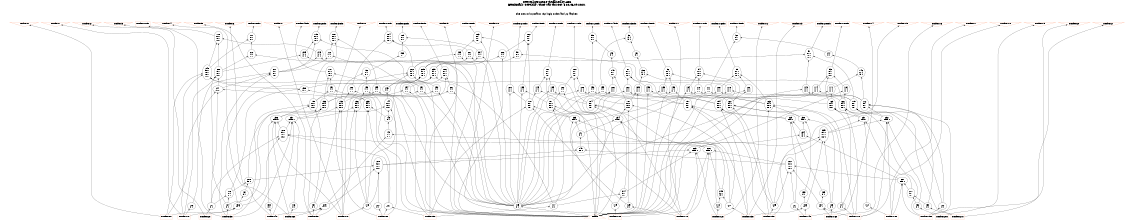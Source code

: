 # Network structure generated by ABC

digraph network {
size = "7.5,10";
center = true;
edge [dir = back];

{
  node [shape = plaintext];
  edge [style = invis];
  LevelTitle1 [label=""];
  LevelTitle2 [label=""];
  Level13 [label = ""];
  Level12 [label = ""];
  Level11 [label = ""];
  Level10 [label = ""];
  Level9 [label = ""];
  Level8 [label = ""];
  Level7 [label = ""];
  Level6 [label = ""];
  Level5 [label = ""];
  Level4 [label = ""];
  Level3 [label = ""];
  Level2 [label = ""];
  Level1 [label = ""];
  Level0 [label = ""];
  LevelTitle1 ->  LevelTitle2 ->  Level13 ->  Level12 ->  Level11 ->  Level10 ->  Level9 ->  Level8 ->  Level7 ->  Level6 ->  Level5 ->  Level4 ->  Level3 ->  Level2 ->  Level1 ->  Level0;
}

{
  rank = same;
  LevelTitle1;
  title1 [shape=plaintext,
          fontsize=20,
          fontname = "Times-Roman",
          label="Network structure visualized by ABC\nBenchmark \"s499.blif\". Time was Thu Oct  8 20:46:09 2020. "
         ];
}

{
  rank = same;
  LevelTitle2;
  title2 [shape=plaintext,
          fontsize=18,
          fontname = "Times-Roman",
          label="The network contains 152 logic nodes and 22 latches.\n"
         ];
}

{
  rank = same;
  Level13;
  Node2 [label = "number_0", shape = invtriangle, color = coral, fillcolor = coral];
  Node3 [label = "number_1", shape = invtriangle, color = coral, fillcolor = coral];
  Node4 [label = "number_2", shape = invtriangle, color = coral, fillcolor = coral];
  Node5 [label = "number_3", shape = invtriangle, color = coral, fillcolor = coral];
  Node6 [label = "number_4", shape = invtriangle, color = coral, fillcolor = coral];
  Node7 [label = "number_5", shape = invtriangle, color = coral, fillcolor = coral];
  Node8 [label = "number_6", shape = invtriangle, color = coral, fillcolor = coral];
  Node9 [label = "number_7", shape = invtriangle, color = coral, fillcolor = coral];
  Node10 [label = "number_8", shape = invtriangle, color = coral, fillcolor = coral];
  Node11 [label = "number_9", shape = invtriangle, color = coral, fillcolor = coral];
  Node12 [label = "number_10", shape = invtriangle, color = coral, fillcolor = coral];
  Node13 [label = "number_11", shape = invtriangle, color = coral, fillcolor = coral];
  Node14 [label = "number_12", shape = invtriangle, color = coral, fillcolor = coral];
  Node15 [label = "number_13", shape = invtriangle, color = coral, fillcolor = coral];
  Node16 [label = "number_14", shape = invtriangle, color = coral, fillcolor = coral];
  Node17 [label = "number_15", shape = invtriangle, color = coral, fillcolor = coral];
  Node18 [label = "number_16", shape = invtriangle, color = coral, fillcolor = coral];
  Node19 [label = "number_17", shape = invtriangle, color = coral, fillcolor = coral];
  Node20 [label = "number_18", shape = invtriangle, color = coral, fillcolor = coral];
  Node21 [label = "number_19", shape = invtriangle, color = coral, fillcolor = coral];
  Node22 [label = "number_20", shape = invtriangle, color = coral, fillcolor = coral];
  Node23 [label = "number_21", shape = invtriangle, color = coral, fillcolor = coral];
  Node25 [label = "number_21L_in", shape = box, color = coral, fillcolor = coral];
  Node28 [label = "number_20L_in", shape = box, color = coral, fillcolor = coral];
  Node31 [label = "number_19L_in", shape = box, color = coral, fillcolor = coral];
  Node34 [label = "number_18L_in", shape = box, color = coral, fillcolor = coral];
  Node37 [label = "number_17L_in", shape = box, color = coral, fillcolor = coral];
  Node40 [label = "number_16L_in", shape = box, color = coral, fillcolor = coral];
  Node43 [label = "number_15L_in", shape = box, color = coral, fillcolor = coral];
  Node46 [label = "number_14L_in", shape = box, color = coral, fillcolor = coral];
  Node49 [label = "number_13L_in", shape = box, color = coral, fillcolor = coral];
  Node52 [label = "number_12L_in", shape = box, color = coral, fillcolor = coral];
  Node55 [label = "number_11L_in", shape = box, color = coral, fillcolor = coral];
  Node58 [label = "number_10L_in", shape = box, color = coral, fillcolor = coral];
  Node61 [label = "number_9L_in", shape = box, color = coral, fillcolor = coral];
  Node64 [label = "number_8L_in", shape = box, color = coral, fillcolor = coral];
  Node67 [label = "number_7L_in", shape = box, color = coral, fillcolor = coral];
  Node70 [label = "number_6L_in", shape = box, color = coral, fillcolor = coral];
  Node73 [label = "number_5L_in", shape = box, color = coral, fillcolor = coral];
  Node76 [label = "number_4L_in", shape = box, color = coral, fillcolor = coral];
  Node79 [label = "number_3L_in", shape = box, color = coral, fillcolor = coral];
  Node82 [label = "number_2L_in", shape = box, color = coral, fillcolor = coral];
  Node85 [label = "number_1L_in", shape = box, color = coral, fillcolor = coral];
  Node88 [label = "number_0L_in", shape = box, color = coral, fillcolor = coral];
}

{
  rank = same;
  Level12;
  Node92 [label = "92\n0- 1\n-0 1", shape = ellipse];
  Node98 [label = "98\n0- 1\n-0 1", shape = ellipse];
  Node99 [label = "99\n0- 1\n-0 1", shape = ellipse];
  Node102 [label = "102\n0-- 1\n-0- 1\n--0 1", shape = ellipse];
  Node103 [label = "103\n0-- 1\n-0- 1\n--0 1", shape = ellipse];
  Node104 [label = "104\n0-- 1\n-0- 1\n--0 1", shape = ellipse];
  Node105 [label = "105\n0- 1\n-0 1", shape = ellipse];
  Node108 [label = "108\n0-- 1\n-0- 1\n--0 1", shape = ellipse];
  Node109 [label = "109\n0-- 1\n-0- 1\n--0 1", shape = ellipse];
  Node110 [label = "110\n0-- 1\n-0- 1\n--0 1", shape = ellipse];
  Node111 [label = "111\n0- 1\n-0 1", shape = ellipse];
}

{
  rank = same;
  Level11;
  Node90 [label = "90\n0- 1\n-0 1", shape = ellipse];
  Node91 [label = "91\n0-- 1\n-0- 1\n--0 1", shape = ellipse];
  Node147 [label = "147\n0 1", shape = ellipse];
  Node149 [label = "149\n0 1", shape = ellipse];
  Node151 [label = "151\n0 1", shape = ellipse];
  Node153 [label = "153\n0 1", shape = ellipse];
  Node203 [label = "203\n1- 1\n-1 1", shape = ellipse];
  Node204 [label = "204\n1- 1\n-1 1", shape = ellipse];
  Node206 [label = "206\n1- 1\n-1 1", shape = ellipse];
  Node207 [label = "207\n1- 1\n-1 1", shape = ellipse];
  Node209 [label = "209\n1- 1\n-1 1", shape = ellipse];
  Node210 [label = "210\n1- 1\n-1 1", shape = ellipse];
  Node212 [label = "212\n1- 1\n-1 1", shape = ellipse];
  Node213 [label = "213\n1- 1\n-1 1", shape = ellipse];
}

{
  rank = same;
  Level10;
  Node93 [label = "93\n0-- 1\n-0- 1\n--0 1", shape = ellipse];
  Node94 [label = "94\n0-- 1\n-0- 1\n--0 1", shape = ellipse];
  Node95 [label = "95\n0-- 1\n-0- 1\n--0 1", shape = ellipse];
  Node96 [label = "96\n0-- 1\n-0- 1\n--0 1", shape = ellipse];
  Node97 [label = "97\n0-- 1\n-0- 1\n--0 1", shape = ellipse];
  Node100 [label = "100\n0-- 1\n-0- 1\n--0 1", shape = ellipse];
  Node101 [label = "101\n0-- 1\n-0- 1\n--0 1", shape = ellipse];
  Node106 [label = "106\n0-- 1\n-0- 1\n--0 1", shape = ellipse];
  Node107 [label = "107\n0-- 1\n-0- 1\n--0 1", shape = ellipse];
  Node146 [label = "146\n0- 1\n-0 1", shape = ellipse];
  Node148 [label = "148\n0- 1\n-0 1", shape = ellipse];
  Node150 [label = "150\n0- 1\n-0 1", shape = ellipse];
  Node152 [label = "152\n0- 1\n-0 1", shape = ellipse];
  Node202 [label = "202\n0-- 1\n-0- 1\n--0 1", shape = ellipse];
  Node205 [label = "205\n0-- 1\n-0- 1\n--0 1", shape = ellipse];
  Node208 [label = "208\n0-- 1\n-0- 1\n--0 1", shape = ellipse];
  Node211 [label = "211\n0-- 1\n-0- 1\n--0 1", shape = ellipse];
  Node239 [label = "239\n0-- 1\n-0- 1\n--0 1", shape = ellipse];
  Node240 [label = "240\n0--- 1\n-0-- 1\n--0- 1\n---0 1", shape = ellipse];
}

{
  rank = same;
  Level9;
  Node145 [label = "145\n0 1", shape = ellipse];
  Node155 [label = "155\n1- 1\n-1 1", shape = ellipse];
  Node156 [label = "156\n1- 1\n-1 1", shape = ellipse];
  Node158 [label = "158\n1- 1\n-1 1", shape = ellipse];
  Node159 [label = "159\n1- 1\n-1 1", shape = ellipse];
  Node161 [label = "161\n1- 1\n-1 1", shape = ellipse];
  Node162 [label = "162\n1- 1\n-1 1", shape = ellipse];
  Node164 [label = "164\n1- 1\n-1 1", shape = ellipse];
  Node165 [label = "165\n1- 1\n-1 1", shape = ellipse];
  Node167 [label = "167\n1- 1\n-1 1", shape = ellipse];
  Node168 [label = "168\n1- 1\n-1 1", shape = ellipse];
  Node170 [label = "170\n1- 1\n-1 1", shape = ellipse];
  Node171 [label = "171\n1- 1\n-1 1", shape = ellipse];
  Node173 [label = "173\n1- 1\n-1 1", shape = ellipse];
  Node174 [label = "174\n1- 1\n-1 1", shape = ellipse];
  Node176 [label = "176\n1- 1\n-1 1", shape = ellipse];
  Node177 [label = "177\n1- 1\n-1 1", shape = ellipse];
  Node179 [label = "179\n1- 1\n-1 1", shape = ellipse];
  Node180 [label = "180\n1- 1\n-1 1", shape = ellipse];
  Node182 [label = "182\n1- 1\n-1 1", shape = ellipse];
  Node183 [label = "183\n1- 1\n-1 1", shape = ellipse];
  Node185 [label = "185\n1- 1\n-1 1", shape = ellipse];
  Node186 [label = "186\n1- 1\n-1 1", shape = ellipse];
  Node188 [label = "188\n1- 1\n-1 1", shape = ellipse];
  Node189 [label = "189\n1- 1\n-1 1", shape = ellipse];
  Node191 [label = "191\n1- 1\n-1 1", shape = ellipse];
  Node192 [label = "192\n1- 1\n-1 1", shape = ellipse];
  Node194 [label = "194\n1- 1\n-1 1", shape = ellipse];
  Node195 [label = "195\n1- 1\n-1 1", shape = ellipse];
  Node197 [label = "197\n1- 1\n-1 1", shape = ellipse];
  Node198 [label = "198\n1- 1\n-1 1", shape = ellipse];
  Node200 [label = "200\n1- 1\n-1 1", shape = ellipse];
  Node201 [label = "201\n1- 1\n-1 1", shape = ellipse];
  Node238 [label = "238\n00 1", shape = ellipse];
  Node241 [label = "241\n000 1", shape = ellipse];
}

{
  rank = same;
  Level8;
  Node144 [label = "144\n0-- 1\n-0- 1\n--0 1", shape = ellipse];
  Node154 [label = "154\n0-- 1\n-0- 1\n--0 1", shape = ellipse];
  Node157 [label = "157\n0-- 1\n-0- 1\n--0 1", shape = ellipse];
  Node160 [label = "160\n0-- 1\n-0- 1\n--0 1", shape = ellipse];
  Node163 [label = "163\n0-- 1\n-0- 1\n--0 1", shape = ellipse];
  Node166 [label = "166\n0-- 1\n-0- 1\n--0 1", shape = ellipse];
  Node169 [label = "169\n0-- 1\n-0- 1\n--0 1", shape = ellipse];
  Node172 [label = "172\n0-- 1\n-0- 1\n--0 1", shape = ellipse];
  Node175 [label = "175\n0-- 1\n-0- 1\n--0 1", shape = ellipse];
  Node178 [label = "178\n0-- 1\n-0- 1\n--0 1", shape = ellipse];
  Node181 [label = "181\n0-- 1\n-0- 1\n--0 1", shape = ellipse];
  Node184 [label = "184\n0-- 1\n-0- 1\n--0 1", shape = ellipse];
  Node187 [label = "187\n0-- 1\n-0- 1\n--0 1", shape = ellipse];
  Node190 [label = "190\n0-- 1\n-0- 1\n--0 1", shape = ellipse];
  Node193 [label = "193\n0-- 1\n-0- 1\n--0 1", shape = ellipse];
  Node196 [label = "196\n0-- 1\n-0- 1\n--0 1", shape = ellipse];
  Node199 [label = "199\n0-- 1\n-0- 1\n--0 1", shape = ellipse];
  Node235 [label = "235\n0-- 1\n-0- 1\n--0 1", shape = ellipse];
}

{
  rank = same;
  Level7;
  Node143 [label = "143\n0 1", shape = ellipse];
  Node229 [label = "229\n000 1", shape = ellipse];
  Node230 [label = "230\n000 1", shape = ellipse];
  Node231 [label = "231\n000 1", shape = ellipse];
  Node232 [label = "232\n0000 1", shape = ellipse];
  Node233 [label = "233\n000 1", shape = ellipse];
  Node234 [label = "234\n000 1", shape = ellipse];
  Node236 [label = "236\n0000 1", shape = ellipse];
  Node237 [label = "237\n0000 1", shape = ellipse];
}

{
  rank = same;
  Level6;
  Node141 [label = "141\n0 1", shape = ellipse];
  Node142 [label = "142\n0- 1\n-0 1", shape = ellipse];
  Node224 [label = "224\n0- 1\n-0 1", shape = ellipse];
  Node225 [label = "225\n0--- 1\n-0-- 1\n--0- 1\n---0 1", shape = ellipse];
  Node228 [label = "228\n0--- 1\n-0-- 1\n--0- 1\n---0 1", shape = ellipse];
}

{
  rank = same;
  Level5;
  Node140 [label = "140\n00 1", shape = ellipse];
  Node223 [label = "223\n0000 1", shape = ellipse];
  Node226 [label = "226\n0000 1", shape = ellipse];
}

{
  rank = same;
  Level4;
  Node220 [label = "220\n0--- 1\n-0-- 1\n--0- 1\n---0 1", shape = ellipse];
  Node222 [label = "222\n0--- 1\n-0-- 1\n--0- 1\n---0 1", shape = ellipse];
}

{
  rank = same;
  Level3;
  Node218 [label = "218\n00 1", shape = ellipse];
  Node221 [label = "221\n000 1", shape = ellipse];
}

{
  rank = same;
  Level2;
  Node135 [label = "135\n0 1", shape = ellipse];
  Node137 [label = "137\n0 1", shape = ellipse];
  Node139 [label = "139\n0 1", shape = ellipse];
  Node214 [label = "214\n0- 1\n-0 1", shape = ellipse];
  Node215 [label = "215\n0- 1\n-0 1", shape = ellipse];
  Node216 [label = "216\n0- 1\n-0 1", shape = ellipse];
  Node217 [label = "217\n0- 1\n-0 1", shape = ellipse];
}

{
  rank = same;
  Level1;
  Node112 [label = "112\n0 1", shape = ellipse];
  Node113 [label = "113\n0 1", shape = ellipse];
  Node114 [label = "114\n0 1", shape = ellipse];
  Node115 [label = "115\n0 1", shape = ellipse];
  Node116 [label = "116\n0 1", shape = ellipse];
  Node117 [label = "117\n0 1", shape = ellipse];
  Node118 [label = "118\n0 1", shape = ellipse];
  Node119 [label = "119\n0 1", shape = ellipse];
  Node120 [label = "120\n0 1", shape = ellipse];
  Node121 [label = "121\n0 1", shape = ellipse];
  Node122 [label = "122\n0 1", shape = ellipse];
  Node123 [label = "123\n0 1", shape = ellipse];
  Node124 [label = "124\n0 1", shape = ellipse];
  Node125 [label = "125\n0 1", shape = ellipse];
  Node126 [label = "126\n0 1", shape = ellipse];
  Node127 [label = "127\n0 1", shape = ellipse];
  Node128 [label = "128\n0 1", shape = ellipse];
  Node129 [label = "129\n0 1", shape = ellipse];
  Node130 [label = "130\n0 1", shape = ellipse];
  Node131 [label = "131\n0 1", shape = ellipse];
  Node132 [label = "132\n0 1", shape = ellipse];
  Node133 [label = "133\n0 1", shape = ellipse];
  Node134 [label = "134\n00 1", shape = ellipse];
  Node136 [label = "136\n00 1", shape = ellipse];
  Node138 [label = "138\n00 1", shape = ellipse];
  Node219 [label = "219\n000 1", shape = ellipse];
  Node227 [label = "227\n00 1", shape = ellipse];
}

{
  rank = same;
  Level0;
  Node1 [label = "Enable", shape = triangle, color = coral, fillcolor = coral];
  Node26 [label = "number_21L", shape = box, color = coral, fillcolor = coral];
  Node29 [label = "number_20L", shape = box, color = coral, fillcolor = coral];
  Node32 [label = "number_19L", shape = box, color = coral, fillcolor = coral];
  Node35 [label = "number_18L", shape = box, color = coral, fillcolor = coral];
  Node38 [label = "number_17L", shape = box, color = coral, fillcolor = coral];
  Node41 [label = "number_16L", shape = box, color = coral, fillcolor = coral];
  Node44 [label = "number_15L", shape = box, color = coral, fillcolor = coral];
  Node47 [label = "number_14L", shape = box, color = coral, fillcolor = coral];
  Node50 [label = "number_13L", shape = box, color = coral, fillcolor = coral];
  Node53 [label = "number_12L", shape = box, color = coral, fillcolor = coral];
  Node56 [label = "number_11L", shape = box, color = coral, fillcolor = coral];
  Node59 [label = "number_10L", shape = box, color = coral, fillcolor = coral];
  Node62 [label = "number_9L", shape = box, color = coral, fillcolor = coral];
  Node65 [label = "number_8L", shape = box, color = coral, fillcolor = coral];
  Node68 [label = "number_7L", shape = box, color = coral, fillcolor = coral];
  Node71 [label = "number_6L", shape = box, color = coral, fillcolor = coral];
  Node74 [label = "number_5L", shape = box, color = coral, fillcolor = coral];
  Node77 [label = "number_4L", shape = box, color = coral, fillcolor = coral];
  Node80 [label = "number_3L", shape = box, color = coral, fillcolor = coral];
  Node83 [label = "number_2L", shape = box, color = coral, fillcolor = coral];
  Node86 [label = "number_1L", shape = box, color = coral, fillcolor = coral];
  Node89 [label = "number_0L", shape = box, color = coral, fillcolor = coral];
}

title1 -> title2 [style = invis];
title2 -> Node2 [style = invis];
title2 -> Node3 [style = invis];
title2 -> Node4 [style = invis];
title2 -> Node5 [style = invis];
title2 -> Node6 [style = invis];
title2 -> Node7 [style = invis];
title2 -> Node8 [style = invis];
title2 -> Node9 [style = invis];
title2 -> Node10 [style = invis];
title2 -> Node11 [style = invis];
title2 -> Node12 [style = invis];
title2 -> Node13 [style = invis];
title2 -> Node14 [style = invis];
title2 -> Node15 [style = invis];
title2 -> Node16 [style = invis];
title2 -> Node17 [style = invis];
title2 -> Node18 [style = invis];
title2 -> Node19 [style = invis];
title2 -> Node20 [style = invis];
title2 -> Node21 [style = invis];
title2 -> Node22 [style = invis];
title2 -> Node23 [style = invis];
title2 -> Node25 [style = invis];
title2 -> Node28 [style = invis];
title2 -> Node31 [style = invis];
title2 -> Node34 [style = invis];
title2 -> Node37 [style = invis];
title2 -> Node40 [style = invis];
title2 -> Node43 [style = invis];
title2 -> Node46 [style = invis];
title2 -> Node49 [style = invis];
title2 -> Node52 [style = invis];
title2 -> Node55 [style = invis];
title2 -> Node58 [style = invis];
title2 -> Node61 [style = invis];
title2 -> Node64 [style = invis];
title2 -> Node67 [style = invis];
title2 -> Node70 [style = invis];
title2 -> Node73 [style = invis];
title2 -> Node76 [style = invis];
title2 -> Node79 [style = invis];
title2 -> Node82 [style = invis];
title2 -> Node85 [style = invis];
title2 -> Node88 [style = invis];
Node2 -> Node3 [style = invis];
Node3 -> Node4 [style = invis];
Node4 -> Node5 [style = invis];
Node5 -> Node6 [style = invis];
Node6 -> Node7 [style = invis];
Node7 -> Node8 [style = invis];
Node8 -> Node9 [style = invis];
Node9 -> Node10 [style = invis];
Node10 -> Node11 [style = invis];
Node11 -> Node12 [style = invis];
Node12 -> Node13 [style = invis];
Node13 -> Node14 [style = invis];
Node14 -> Node15 [style = invis];
Node15 -> Node16 [style = invis];
Node16 -> Node17 [style = invis];
Node17 -> Node18 [style = invis];
Node18 -> Node19 [style = invis];
Node19 -> Node20 [style = invis];
Node20 -> Node21 [style = invis];
Node21 -> Node22 [style = invis];
Node22 -> Node23 [style = invis];
Node2 -> Node89 [style = solid];
Node3 -> Node86 [style = solid];
Node4 -> Node83 [style = solid];
Node5 -> Node80 [style = solid];
Node6 -> Node77 [style = solid];
Node7 -> Node74 [style = solid];
Node8 -> Node71 [style = solid];
Node9 -> Node68 [style = solid];
Node10 -> Node65 [style = solid];
Node11 -> Node62 [style = solid];
Node12 -> Node59 [style = solid];
Node13 -> Node56 [style = solid];
Node14 -> Node53 [style = solid];
Node15 -> Node50 [style = solid];
Node16 -> Node47 [style = solid];
Node17 -> Node44 [style = solid];
Node18 -> Node41 [style = solid];
Node19 -> Node38 [style = solid];
Node20 -> Node35 [style = solid];
Node21 -> Node32 [style = solid];
Node22 -> Node29 [style = solid];
Node23 -> Node26 [style = solid];
Node25 -> Node90 [style = solid];
Node28 -> Node91 [style = solid];
Node31 -> Node92 [style = solid];
Node34 -> Node93 [style = solid];
Node37 -> Node94 [style = solid];
Node40 -> Node95 [style = solid];
Node43 -> Node96 [style = solid];
Node46 -> Node97 [style = solid];
Node49 -> Node98 [style = solid];
Node52 -> Node99 [style = solid];
Node55 -> Node100 [style = solid];
Node58 -> Node101 [style = solid];
Node61 -> Node102 [style = solid];
Node64 -> Node103 [style = solid];
Node67 -> Node104 [style = solid];
Node70 -> Node105 [style = solid];
Node73 -> Node106 [style = solid];
Node76 -> Node107 [style = solid];
Node79 -> Node108 [style = solid];
Node82 -> Node109 [style = solid];
Node85 -> Node110 [style = solid];
Node88 -> Node111 [style = solid];
Node90 -> Node176 [style = solid];
Node90 -> Node239 [style = solid];
Node91 -> Node173 [style = solid];
Node91 -> Node175 [style = solid];
Node91 -> Node239 [style = solid];
Node92 -> Node177 [style = solid];
Node92 -> Node147 [style = solid];
Node93 -> Node167 [style = solid];
Node93 -> Node174 [style = solid];
Node93 -> Node169 [style = solid];
Node94 -> Node164 [style = solid];
Node94 -> Node170 [style = solid];
Node94 -> Node166 [style = solid];
Node95 -> Node161 [style = solid];
Node95 -> Node168 [style = solid];
Node95 -> Node163 [style = solid];
Node96 -> Node165 [style = solid];
Node96 -> Node158 [style = solid];
Node96 -> Node160 [style = solid];
Node97 -> Node162 [style = solid];
Node97 -> Node155 [style = solid];
Node97 -> Node157 [style = solid];
Node98 -> Node159 [style = solid];
Node98 -> Node151 [style = solid];
Node99 -> Node156 [style = solid];
Node99 -> Node149 [style = solid];
Node100 -> Node188 [style = solid];
Node100 -> Node182 [style = solid];
Node100 -> Node184 [style = solid];
Node101 -> Node179 [style = solid];
Node101 -> Node185 [style = solid];
Node101 -> Node181 [style = solid];
Node102 -> Node183 [style = solid];
Node102 -> Node206 [style = solid];
Node102 -> Node178 [style = solid];
Node103 -> Node180 [style = solid];
Node103 -> Node203 [style = solid];
Node103 -> Node205 [style = solid];
Node104 -> Node207 [style = solid];
Node104 -> Node200 [style = solid];
Node104 -> Node202 [style = solid];
Node105 -> Node204 [style = solid];
Node105 -> Node153 [style = solid];
Node106 -> Node194 [style = solid];
Node106 -> Node201 [style = solid];
Node106 -> Node196 [style = solid];
Node107 -> Node191 [style = solid];
Node107 -> Node197 [style = solid];
Node107 -> Node193 [style = solid];
Node108 -> Node195 [style = solid];
Node108 -> Node212 [style = solid];
Node108 -> Node190 [style = solid];
Node109 -> Node209 [style = solid];
Node109 -> Node192 [style = solid];
Node109 -> Node211 [style = solid];
Node110 -> Node213 [style = solid];
Node110 -> Node240 [style = solid];
Node110 -> Node208 [style = solid];
Node111 -> Node210 [style = solid];
Node111 -> Node240 [style = solid];
Node112 -> Node35 [style = solid];
Node113 -> Node68 [style = solid];
Node114 -> Node38 [style = solid];
Node115 -> Node1 [style = solid];
Node116 -> Node71 [style = solid];
Node117 -> Node62 [style = solid];
Node118 -> Node53 [style = solid];
Node119 -> Node59 [style = solid];
Node120 -> Node50 [style = solid];
Node121 -> Node83 [style = solid];
Node122 -> Node32 [style = solid];
Node123 -> Node41 [style = solid];
Node124 -> Node80 [style = solid];
Node125 -> Node44 [style = solid];
Node126 -> Node86 [style = solid];
Node127 -> Node47 [style = solid];
Node128 -> Node65 [style = solid];
Node129 -> Node56 [style = solid];
Node130 -> Node26 [style = solid];
Node131 -> Node74 [style = solid];
Node132 -> Node29 [style = solid];
Node133 -> Node77 [style = solid];
Node134 -> Node38 [style = solid];
Node134 -> Node41 [style = solid];
Node135 -> Node134 [style = solid];
Node136 -> Node89 [style = solid];
Node136 -> Node86 [style = solid];
Node137 -> Node136 [style = solid];
Node138 -> Node50 [style = solid];
Node138 -> Node47 [style = solid];
Node139 -> Node138 [style = solid];
Node140 -> Node222 [style = solid];
Node140 -> Node220 [style = solid];
Node141 -> Node140 [style = solid];
Node142 -> Node219 [style = solid];
Node142 -> Node226 [style = solid];
Node143 -> Node142 [style = solid];
Node144 -> Node143 [style = solid];
Node144 -> Node65 [style = solid];
Node144 -> Node218 [style = solid];
Node145 -> Node144 [style = solid];
Node146 -> Node171 [style = solid];
Node146 -> Node172 [style = solid];
Node147 -> Node146 [style = solid];
Node148 -> Node186 [style = solid];
Node148 -> Node187 [style = solid];
Node149 -> Node148 [style = solid];
Node150 -> Node189 [style = solid];
Node150 -> Node154 [style = solid];
Node151 -> Node150 [style = solid];
Node152 -> Node198 [style = solid];
Node152 -> Node199 [style = solid];
Node153 -> Node152 [style = solid];
Node154 -> Node125 [style = solid];
Node154 -> Node229 [style = solid];
Node154 -> Node50 [style = solid];
Node155 -> Node1 [style = solid];
Node155 -> Node154 [style = solid];
Node156 -> Node115 [style = solid];
Node156 -> Node154 [style = solid];
Node157 -> Node229 [style = solid];
Node157 -> Node44 [style = solid];
Node157 -> Node120 [style = solid];
Node158 -> Node1 [style = solid];
Node158 -> Node157 [style = solid];
Node159 -> Node115 [style = solid];
Node159 -> Node157 [style = solid];
Node160 -> Node44 [style = solid];
Node160 -> Node114 [style = solid];
Node160 -> Node230 [style = solid];
Node161 -> Node1 [style = solid];
Node161 -> Node160 [style = solid];
Node162 -> Node115 [style = solid];
Node162 -> Node160 [style = solid];
Node163 -> Node38 [style = solid];
Node163 -> Node230 [style = solid];
Node163 -> Node125 [style = solid];
Node164 -> Node1 [style = solid];
Node164 -> Node163 [style = solid];
Node165 -> Node115 [style = solid];
Node165 -> Node163 [style = solid];
Node166 -> Node38 [style = solid];
Node166 -> Node122 [style = solid];
Node166 -> Node231 [style = solid];
Node167 -> Node1 [style = solid];
Node167 -> Node166 [style = solid];
Node168 -> Node115 [style = solid];
Node168 -> Node166 [style = solid];
Node169 -> Node114 [style = solid];
Node169 -> Node32 [style = solid];
Node169 -> Node231 [style = solid];
Node170 -> Node115 [style = solid];
Node170 -> Node169 [style = solid];
Node171 -> Node1 [style = solid];
Node171 -> Node169 [style = solid];
Node172 -> Node130 [style = solid];
Node172 -> Node32 [style = solid];
Node172 -> Node232 [style = solid];
Node173 -> Node1 [style = solid];
Node173 -> Node172 [style = solid];
Node174 -> Node115 [style = solid];
Node174 -> Node172 [style = solid];
Node175 -> Node26 [style = solid];
Node175 -> Node122 [style = solid];
Node175 -> Node232 [style = solid];
Node176 -> Node1 [style = solid];
Node176 -> Node175 [style = solid];
Node177 -> Node115 [style = solid];
Node177 -> Node175 [style = solid];
Node178 -> Node129 [style = solid];
Node178 -> Node233 [style = solid];
Node178 -> Node62 [style = solid];
Node179 -> Node1 [style = solid];
Node179 -> Node178 [style = solid];
Node180 -> Node115 [style = solid];
Node180 -> Node178 [style = solid];
Node181 -> Node233 [style = solid];
Node181 -> Node117 [style = solid];
Node181 -> Node56 [style = solid];
Node182 -> Node1 [style = solid];
Node182 -> Node181 [style = solid];
Node183 -> Node115 [style = solid];
Node183 -> Node181 [style = solid];
Node184 -> Node120 [style = solid];
Node184 -> Node234 [style = solid];
Node184 -> Node56 [style = solid];
Node185 -> Node115 [style = solid];
Node185 -> Node184 [style = solid];
Node186 -> Node1 [style = solid];
Node186 -> Node184 [style = solid];
Node187 -> Node234 [style = solid];
Node187 -> Node129 [style = solid];
Node187 -> Node50 [style = solid];
Node188 -> Node115 [style = solid];
Node188 -> Node187 [style = solid];
Node189 -> Node1 [style = solid];
Node189 -> Node187 [style = solid];
Node190 -> Node131 [style = solid];
Node190 -> Node236 [style = solid];
Node190 -> Node80 [style = solid];
Node191 -> Node1 [style = solid];
Node191 -> Node190 [style = solid];
Node192 -> Node115 [style = solid];
Node192 -> Node190 [style = solid];
Node193 -> Node124 [style = solid];
Node193 -> Node74 [style = solid];
Node193 -> Node236 [style = solid];
Node194 -> Node1 [style = solid];
Node194 -> Node193 [style = solid];
Node195 -> Node115 [style = solid];
Node195 -> Node193 [style = solid];
Node196 -> Node74 [style = solid];
Node196 -> Node237 [style = solid];
Node196 -> Node113 [style = solid];
Node197 -> Node115 [style = solid];
Node197 -> Node196 [style = solid];
Node198 -> Node1 [style = solid];
Node198 -> Node196 [style = solid];
Node199 -> Node68 [style = solid];
Node199 -> Node131 [style = solid];
Node199 -> Node237 [style = solid];
Node200 -> Node1 [style = solid];
Node200 -> Node199 [style = solid];
Node201 -> Node115 [style = solid];
Node201 -> Node199 [style = solid];
Node202 -> Node117 [style = solid];
Node202 -> Node145 [style = solid];
Node202 -> Node68 [style = solid];
Node203 -> Node1 [style = solid];
Node203 -> Node202 [style = solid];
Node204 -> Node115 [style = solid];
Node204 -> Node202 [style = solid];
Node205 -> Node113 [style = solid];
Node205 -> Node145 [style = solid];
Node205 -> Node62 [style = solid];
Node206 -> Node1 [style = solid];
Node206 -> Node205 [style = solid];
Node207 -> Node115 [style = solid];
Node207 -> Node205 [style = solid];
Node208 -> Node241 [style = solid];
Node208 -> Node124 [style = solid];
Node208 -> Node86 [style = solid];
Node209 -> Node1 [style = solid];
Node209 -> Node208 [style = solid];
Node210 -> Node115 [style = solid];
Node210 -> Node208 [style = solid];
Node211 -> Node80 [style = solid];
Node211 -> Node241 [style = solid];
Node211 -> Node126 [style = solid];
Node212 -> Node1 [style = solid];
Node212 -> Node211 [style = solid];
Node213 -> Node115 [style = solid];
Node213 -> Node211 [style = solid];
Node214 -> Node117 [style = solid];
Node214 -> Node119 [style = solid];
Node215 -> Node120 [style = solid];
Node215 -> Node118 [style = solid];
Node216 -> Node121 [style = solid];
Node216 -> Node124 [style = solid];
Node217 -> Node130 [style = solid];
Node217 -> Node132 [style = solid];
Node218 -> Node216 [style = solid];
Node218 -> Node137 [style = solid];
Node219 -> Node74 [style = solid];
Node219 -> Node71 [style = solid];
Node219 -> Node77 [style = solid];
Node220 -> Node113 [style = solid];
Node220 -> Node218 [style = solid];
Node220 -> Node219 [style = solid];
Node220 -> Node128 [style = solid];
Node221 -> Node32 [style = solid];
Node221 -> Node217 [style = solid];
Node221 -> Node35 [style = solid];
Node222 -> Node221 [style = solid];
Node222 -> Node127 [style = solid];
Node222 -> Node134 [style = solid];
Node222 -> Node125 [style = solid];
Node223 -> Node56 [style = solid];
Node223 -> Node214 [style = solid];
Node223 -> Node53 [style = solid];
Node223 -> Node220 [style = solid];
Node224 -> Node221 [style = solid];
Node224 -> Node223 [style = solid];
Node225 -> Node125 [style = solid];
Node225 -> Node138 [style = solid];
Node225 -> Node123 [style = solid];
Node225 -> Node223 [style = solid];
Node226 -> Node56 [style = solid];
Node226 -> Node215 [style = solid];
Node226 -> Node59 [style = solid];
Node226 -> Node222 [style = solid];
Node227 -> Node65 [style = solid];
Node227 -> Node62 [style = solid];
Node228 -> Node136 [style = solid];
Node228 -> Node226 [style = solid];
Node228 -> Node227 [style = solid];
Node228 -> Node121 [style = solid];
Node229 -> Node127 [style = solid];
Node229 -> Node135 [style = solid];
Node229 -> Node224 [style = solid];
Node230 -> Node139 [style = solid];
Node230 -> Node224 [style = solid];
Node230 -> Node123 [style = solid];
Node231 -> Node112 [style = solid];
Node231 -> Node225 [style = solid];
Node231 -> Node217 [style = solid];
Node232 -> Node225 [style = solid];
Node232 -> Node132 [style = solid];
Node232 -> Node35 [style = solid];
Node232 -> Node38 [style = solid];
Node233 -> Node215 [style = solid];
Node233 -> Node119 [style = solid];
Node233 -> Node141 [style = solid];
Node234 -> Node118 [style = solid];
Node234 -> Node214 [style = solid];
Node234 -> Node141 [style = solid];
Node235 -> Node143 [style = solid];
Node235 -> Node113 [style = solid];
Node235 -> Node227 [style = solid];
Node236 -> Node228 [style = solid];
Node236 -> Node71 [style = solid];
Node236 -> Node133 [style = solid];
Node236 -> Node68 [style = solid];
Node237 -> Node116 [style = solid];
Node237 -> Node228 [style = solid];
Node237 -> Node77 [style = solid];
Node237 -> Node80 [style = solid];
Node238 -> Node235 [style = solid];
Node238 -> Node216 [style = solid];
Node239 -> Node1 [style = solid];
Node239 -> Node136 [style = solid];
Node239 -> Node238 [style = solid];
Node240 -> Node86 [style = solid];
Node240 -> Node115 [style = solid];
Node240 -> Node89 [style = solid];
Node240 -> Node238 [style = solid];
Node241 -> Node89 [style = solid];
Node241 -> Node121 [style = solid];
Node241 -> Node235 [style = solid];
}

